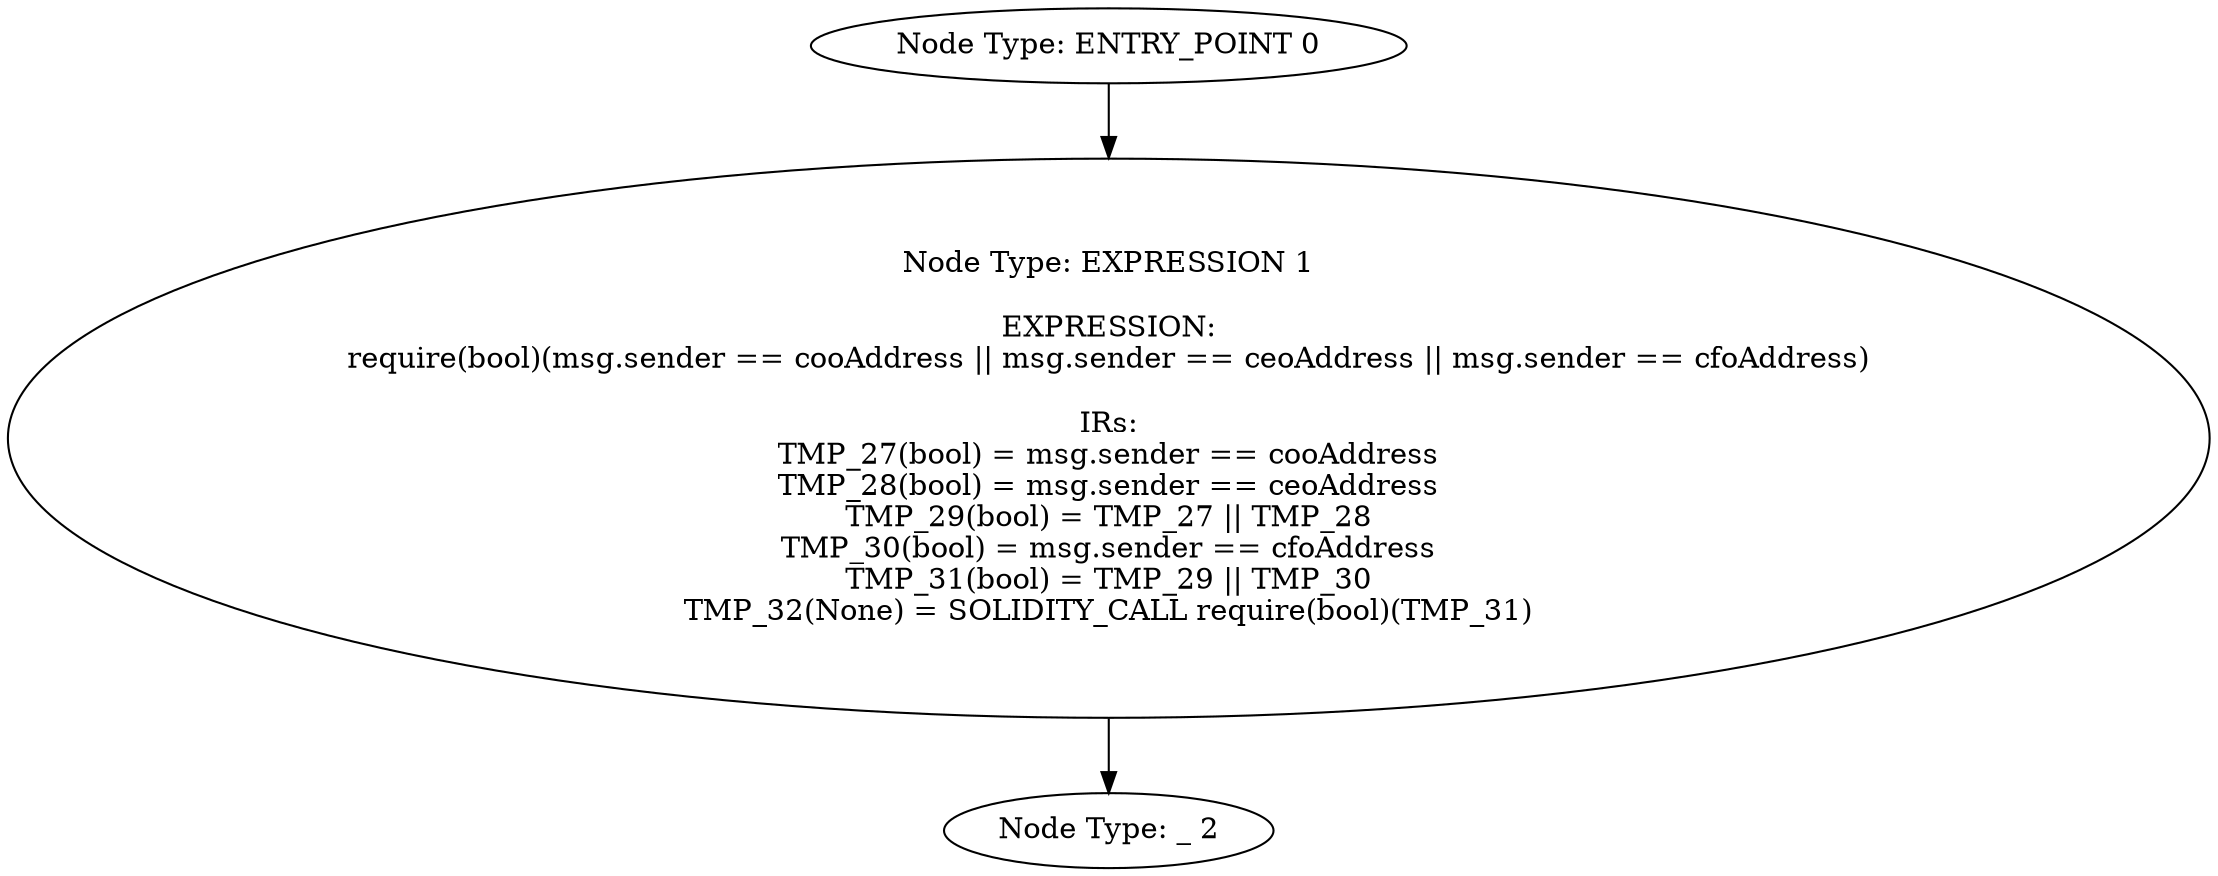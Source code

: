 digraph{
0[label="Node Type: ENTRY_POINT 0
"];
0->1;
1[label="Node Type: EXPRESSION 1

EXPRESSION:
require(bool)(msg.sender == cooAddress || msg.sender == ceoAddress || msg.sender == cfoAddress)

IRs:
TMP_27(bool) = msg.sender == cooAddress
TMP_28(bool) = msg.sender == ceoAddress
TMP_29(bool) = TMP_27 || TMP_28
TMP_30(bool) = msg.sender == cfoAddress
TMP_31(bool) = TMP_29 || TMP_30
TMP_32(None) = SOLIDITY_CALL require(bool)(TMP_31)"];
1->2;
2[label="Node Type: _ 2
"];
}
